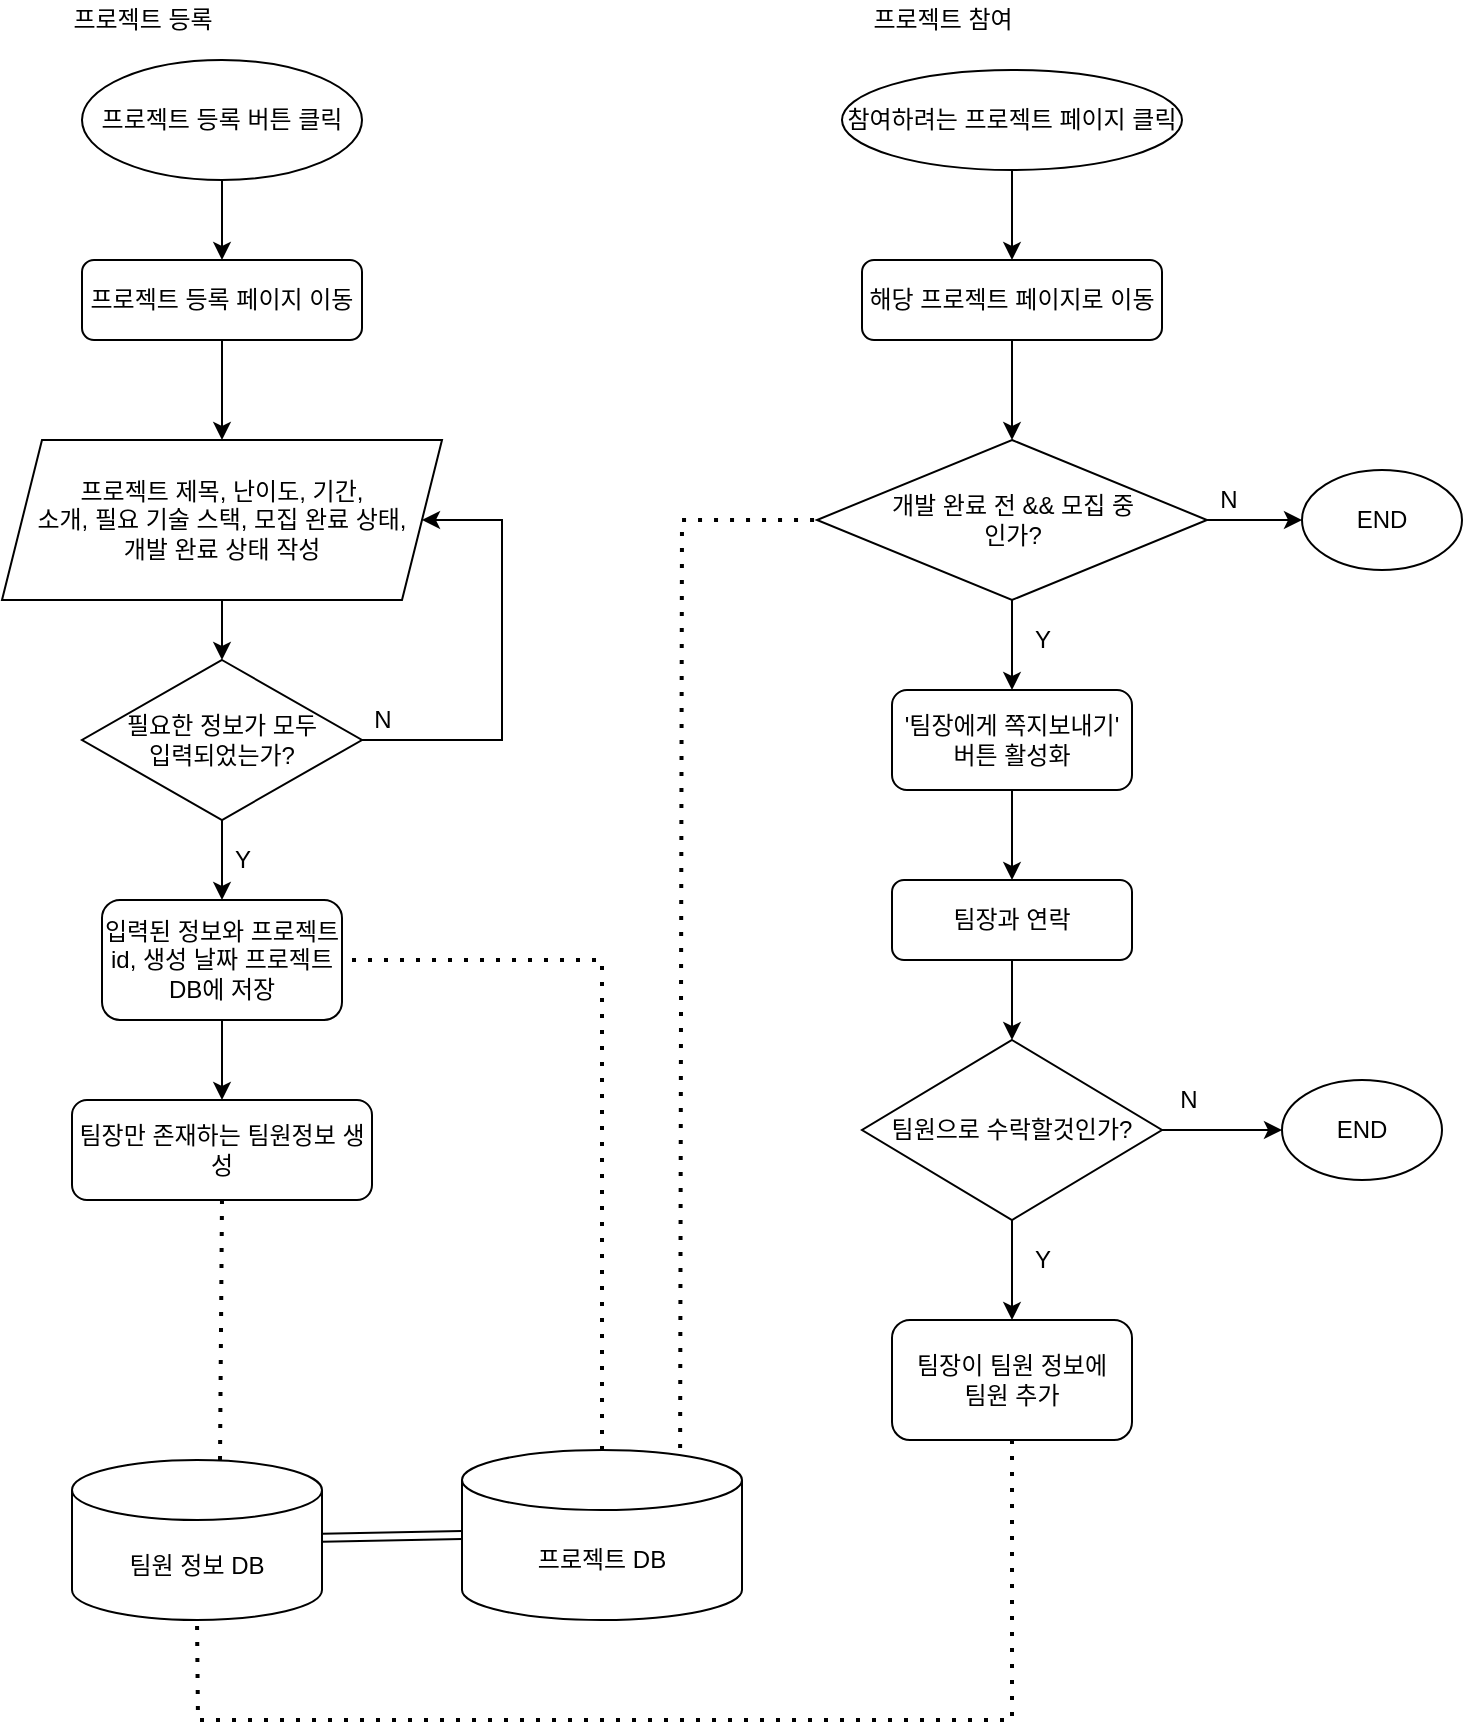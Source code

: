 <mxfile version="17.4.0" type="github">
  <diagram id="NlS-n2yb02kFfHmvvQMq" name="Page-1">
    <mxGraphModel dx="1880" dy="1003" grid="1" gridSize="10" guides="1" tooltips="1" connect="1" arrows="1" fold="1" page="1" pageScale="1" pageWidth="827" pageHeight="1169" math="0" shadow="0">
      <root>
        <mxCell id="0" />
        <mxCell id="1" parent="0" />
        <mxCell id="54CzNSjKrcdXfeyjSjph-16" style="edgeStyle=orthogonalEdgeStyle;rounded=0;orthogonalLoop=1;jettySize=auto;html=1;entryX=0.5;entryY=0;entryDx=0;entryDy=0;" parent="1" source="54CzNSjKrcdXfeyjSjph-11" target="54CzNSjKrcdXfeyjSjph-12" edge="1">
          <mxGeometry relative="1" as="geometry" />
        </mxCell>
        <mxCell id="54CzNSjKrcdXfeyjSjph-11" value="프로젝트 등록 버튼 클릭" style="ellipse;whiteSpace=wrap;html=1;" parent="1" vertex="1">
          <mxGeometry x="50" y="50" width="140" height="60" as="geometry" />
        </mxCell>
        <mxCell id="54CzNSjKrcdXfeyjSjph-17" style="edgeStyle=orthogonalEdgeStyle;rounded=0;orthogonalLoop=1;jettySize=auto;html=1;entryX=0.5;entryY=0;entryDx=0;entryDy=0;" parent="1" source="54CzNSjKrcdXfeyjSjph-12" target="54CzNSjKrcdXfeyjSjph-13" edge="1">
          <mxGeometry relative="1" as="geometry" />
        </mxCell>
        <mxCell id="54CzNSjKrcdXfeyjSjph-12" value="프로젝트 등록 페이지 이동" style="rounded=1;whiteSpace=wrap;html=1;" parent="1" vertex="1">
          <mxGeometry x="50" y="150" width="140" height="40" as="geometry" />
        </mxCell>
        <mxCell id="54CzNSjKrcdXfeyjSjph-18" style="edgeStyle=orthogonalEdgeStyle;rounded=0;orthogonalLoop=1;jettySize=auto;html=1;" parent="1" source="54CzNSjKrcdXfeyjSjph-13" target="54CzNSjKrcdXfeyjSjph-14" edge="1">
          <mxGeometry relative="1" as="geometry" />
        </mxCell>
        <mxCell id="54CzNSjKrcdXfeyjSjph-13" value="프로젝트 제목, 난이도, 기간, &lt;br&gt;소개, 필요 기술 스택, 모집 완료 상태, &lt;br&gt;개발 완료 상태 작성" style="shape=parallelogram;perimeter=parallelogramPerimeter;whiteSpace=wrap;html=1;fixedSize=1;" parent="1" vertex="1">
          <mxGeometry x="10" y="240" width="220" height="80" as="geometry" />
        </mxCell>
        <mxCell id="54CzNSjKrcdXfeyjSjph-19" style="edgeStyle=orthogonalEdgeStyle;rounded=0;orthogonalLoop=1;jettySize=auto;html=1;" parent="1" source="54CzNSjKrcdXfeyjSjph-14" target="54CzNSjKrcdXfeyjSjph-15" edge="1">
          <mxGeometry relative="1" as="geometry" />
        </mxCell>
        <mxCell id="54CzNSjKrcdXfeyjSjph-20" style="edgeStyle=orthogonalEdgeStyle;rounded=0;orthogonalLoop=1;jettySize=auto;html=1;entryX=1;entryY=0.5;entryDx=0;entryDy=0;" parent="1" source="54CzNSjKrcdXfeyjSjph-14" target="54CzNSjKrcdXfeyjSjph-13" edge="1">
          <mxGeometry relative="1" as="geometry">
            <Array as="points">
              <mxPoint x="260" y="390" />
              <mxPoint x="260" y="280" />
            </Array>
          </mxGeometry>
        </mxCell>
        <mxCell id="54CzNSjKrcdXfeyjSjph-14" value="필요한 정보가 모두 &lt;br&gt;입력되었는가?" style="rhombus;whiteSpace=wrap;html=1;" parent="1" vertex="1">
          <mxGeometry x="50" y="350" width="140" height="80" as="geometry" />
        </mxCell>
        <mxCell id="54CzNSjKrcdXfeyjSjph-50" style="edgeStyle=orthogonalEdgeStyle;rounded=0;orthogonalLoop=1;jettySize=auto;html=1;entryX=0.5;entryY=0;entryDx=0;entryDy=0;" parent="1" source="54CzNSjKrcdXfeyjSjph-15" target="54CzNSjKrcdXfeyjSjph-47" edge="1">
          <mxGeometry relative="1" as="geometry" />
        </mxCell>
        <mxCell id="54CzNSjKrcdXfeyjSjph-15" value="입력된 정보와 프로젝트 id, 생성 날짜 프로젝트 DB에 저장" style="rounded=1;whiteSpace=wrap;html=1;" parent="1" vertex="1">
          <mxGeometry x="60" y="470" width="120" height="60" as="geometry" />
        </mxCell>
        <mxCell id="54CzNSjKrcdXfeyjSjph-21" value="Y" style="text;html=1;align=center;verticalAlign=middle;resizable=0;points=[];autosize=1;strokeColor=none;fillColor=none;" parent="1" vertex="1">
          <mxGeometry x="120" y="440" width="20" height="20" as="geometry" />
        </mxCell>
        <mxCell id="54CzNSjKrcdXfeyjSjph-22" value="N" style="text;html=1;align=center;verticalAlign=middle;resizable=0;points=[];autosize=1;strokeColor=none;fillColor=none;" parent="1" vertex="1">
          <mxGeometry x="190" y="370" width="20" height="20" as="geometry" />
        </mxCell>
        <mxCell id="54CzNSjKrcdXfeyjSjph-32" style="edgeStyle=orthogonalEdgeStyle;rounded=0;orthogonalLoop=1;jettySize=auto;html=1;entryX=0.5;entryY=0;entryDx=0;entryDy=0;" parent="1" source="54CzNSjKrcdXfeyjSjph-23" target="54CzNSjKrcdXfeyjSjph-24" edge="1">
          <mxGeometry relative="1" as="geometry" />
        </mxCell>
        <mxCell id="54CzNSjKrcdXfeyjSjph-23" value="참여하려는 프로젝트 페이지 클릭" style="ellipse;whiteSpace=wrap;html=1;" parent="1" vertex="1">
          <mxGeometry x="430" y="55" width="170" height="50" as="geometry" />
        </mxCell>
        <mxCell id="54CzNSjKrcdXfeyjSjph-33" style="edgeStyle=orthogonalEdgeStyle;rounded=0;orthogonalLoop=1;jettySize=auto;html=1;entryX=0.5;entryY=0;entryDx=0;entryDy=0;" parent="1" source="54CzNSjKrcdXfeyjSjph-24" target="54CzNSjKrcdXfeyjSjph-26" edge="1">
          <mxGeometry relative="1" as="geometry" />
        </mxCell>
        <mxCell id="54CzNSjKrcdXfeyjSjph-24" value="해당 프로젝트 페이지로 이동" style="rounded=1;whiteSpace=wrap;html=1;" parent="1" vertex="1">
          <mxGeometry x="440" y="150" width="150" height="40" as="geometry" />
        </mxCell>
        <mxCell id="54CzNSjKrcdXfeyjSjph-34" style="edgeStyle=orthogonalEdgeStyle;rounded=0;orthogonalLoop=1;jettySize=auto;html=1;entryX=0.5;entryY=0;entryDx=0;entryDy=0;" parent="1" source="54CzNSjKrcdXfeyjSjph-26" target="54CzNSjKrcdXfeyjSjph-27" edge="1">
          <mxGeometry relative="1" as="geometry" />
        </mxCell>
        <mxCell id="54CzNSjKrcdXfeyjSjph-42" style="edgeStyle=orthogonalEdgeStyle;rounded=0;orthogonalLoop=1;jettySize=auto;html=1;entryX=0;entryY=0.5;entryDx=0;entryDy=0;" parent="1" source="54CzNSjKrcdXfeyjSjph-26" target="54CzNSjKrcdXfeyjSjph-40" edge="1">
          <mxGeometry relative="1" as="geometry" />
        </mxCell>
        <mxCell id="54CzNSjKrcdXfeyjSjph-26" value="개발 완료 전 &amp;amp;&amp;amp; 모집 중&lt;br&gt;인가?" style="rhombus;whiteSpace=wrap;html=1;" parent="1" vertex="1">
          <mxGeometry x="417.5" y="240" width="195" height="80" as="geometry" />
        </mxCell>
        <mxCell id="54CzNSjKrcdXfeyjSjph-35" style="edgeStyle=orthogonalEdgeStyle;rounded=0;orthogonalLoop=1;jettySize=auto;html=1;entryX=0.5;entryY=0;entryDx=0;entryDy=0;" parent="1" source="54CzNSjKrcdXfeyjSjph-27" target="54CzNSjKrcdXfeyjSjph-28" edge="1">
          <mxGeometry relative="1" as="geometry" />
        </mxCell>
        <mxCell id="54CzNSjKrcdXfeyjSjph-27" value="&#39;팀장에게 쪽지보내기&#39; &lt;br&gt;버튼 활성화" style="rounded=1;whiteSpace=wrap;html=1;" parent="1" vertex="1">
          <mxGeometry x="455" y="365" width="120" height="50" as="geometry" />
        </mxCell>
        <mxCell id="54CzNSjKrcdXfeyjSjph-36" style="edgeStyle=orthogonalEdgeStyle;rounded=0;orthogonalLoop=1;jettySize=auto;html=1;" parent="1" source="54CzNSjKrcdXfeyjSjph-28" target="54CzNSjKrcdXfeyjSjph-29" edge="1">
          <mxGeometry relative="1" as="geometry" />
        </mxCell>
        <mxCell id="54CzNSjKrcdXfeyjSjph-28" value="팀장과 연락" style="rounded=1;whiteSpace=wrap;html=1;" parent="1" vertex="1">
          <mxGeometry x="455" y="460" width="120" height="40" as="geometry" />
        </mxCell>
        <mxCell id="54CzNSjKrcdXfeyjSjph-37" style="edgeStyle=orthogonalEdgeStyle;rounded=0;orthogonalLoop=1;jettySize=auto;html=1;entryX=0.5;entryY=0;entryDx=0;entryDy=0;" parent="1" source="54CzNSjKrcdXfeyjSjph-29" target="54CzNSjKrcdXfeyjSjph-30" edge="1">
          <mxGeometry relative="1" as="geometry" />
        </mxCell>
        <mxCell id="54CzNSjKrcdXfeyjSjph-38" style="edgeStyle=orthogonalEdgeStyle;rounded=0;orthogonalLoop=1;jettySize=auto;html=1;entryX=0;entryY=0.5;entryDx=0;entryDy=0;" parent="1" source="54CzNSjKrcdXfeyjSjph-29" target="54CzNSjKrcdXfeyjSjph-31" edge="1">
          <mxGeometry relative="1" as="geometry" />
        </mxCell>
        <mxCell id="54CzNSjKrcdXfeyjSjph-29" value="팀원으로 수락할것인가?" style="rhombus;whiteSpace=wrap;html=1;" parent="1" vertex="1">
          <mxGeometry x="440" y="540" width="150" height="90" as="geometry" />
        </mxCell>
        <mxCell id="54CzNSjKrcdXfeyjSjph-30" value="팀장이 팀원 정보에&lt;br&gt;팀원 추가" style="rounded=1;whiteSpace=wrap;html=1;" parent="1" vertex="1">
          <mxGeometry x="455" y="680" width="120" height="60" as="geometry" />
        </mxCell>
        <mxCell id="54CzNSjKrcdXfeyjSjph-31" value="END" style="ellipse;whiteSpace=wrap;html=1;" parent="1" vertex="1">
          <mxGeometry x="650" y="560" width="80" height="50" as="geometry" />
        </mxCell>
        <mxCell id="54CzNSjKrcdXfeyjSjph-40" value="END" style="ellipse;whiteSpace=wrap;html=1;" parent="1" vertex="1">
          <mxGeometry x="660" y="255" width="80" height="50" as="geometry" />
        </mxCell>
        <mxCell id="54CzNSjKrcdXfeyjSjph-43" value="Y" style="text;html=1;align=center;verticalAlign=middle;resizable=0;points=[];autosize=1;strokeColor=none;fillColor=none;" parent="1" vertex="1">
          <mxGeometry x="520" y="330" width="20" height="20" as="geometry" />
        </mxCell>
        <mxCell id="54CzNSjKrcdXfeyjSjph-44" value="Y" style="text;html=1;align=center;verticalAlign=middle;resizable=0;points=[];autosize=1;strokeColor=none;fillColor=none;" parent="1" vertex="1">
          <mxGeometry x="520" y="640" width="20" height="20" as="geometry" />
        </mxCell>
        <mxCell id="54CzNSjKrcdXfeyjSjph-45" value="N" style="text;html=1;align=center;verticalAlign=middle;resizable=0;points=[];autosize=1;strokeColor=none;fillColor=none;" parent="1" vertex="1">
          <mxGeometry x="612.5" y="260" width="20" height="20" as="geometry" />
        </mxCell>
        <mxCell id="54CzNSjKrcdXfeyjSjph-46" value="N" style="text;html=1;align=center;verticalAlign=middle;resizable=0;points=[];autosize=1;strokeColor=none;fillColor=none;" parent="1" vertex="1">
          <mxGeometry x="592.5" y="560" width="20" height="20" as="geometry" />
        </mxCell>
        <mxCell id="54CzNSjKrcdXfeyjSjph-47" value="팀장만 존재하는 팀원정보 생성" style="rounded=1;whiteSpace=wrap;html=1;" parent="1" vertex="1">
          <mxGeometry x="45" y="570" width="150" height="50" as="geometry" />
        </mxCell>
        <mxCell id="54CzNSjKrcdXfeyjSjph-51" value="팀원 정보 DB" style="shape=cylinder3;whiteSpace=wrap;html=1;boundedLbl=1;backgroundOutline=1;size=15;" parent="1" vertex="1">
          <mxGeometry x="45" y="750" width="125" height="80" as="geometry" />
        </mxCell>
        <mxCell id="54CzNSjKrcdXfeyjSjph-52" value="프로젝트 DB" style="shape=cylinder3;whiteSpace=wrap;html=1;boundedLbl=1;backgroundOutline=1;size=15;" parent="1" vertex="1">
          <mxGeometry x="240" y="745" width="140" height="85" as="geometry" />
        </mxCell>
        <mxCell id="54CzNSjKrcdXfeyjSjph-53" value="" style="endArrow=none;dashed=1;html=1;dashPattern=1 3;strokeWidth=2;rounded=0;entryX=0.5;entryY=1;entryDx=0;entryDy=0;exitX=0.592;exitY=0;exitDx=0;exitDy=0;exitPerimeter=0;" parent="1" source="54CzNSjKrcdXfeyjSjph-51" target="54CzNSjKrcdXfeyjSjph-47" edge="1">
          <mxGeometry width="50" height="50" relative="1" as="geometry">
            <mxPoint x="120" y="740" as="sourcePoint" />
            <mxPoint x="150" y="650" as="targetPoint" />
          </mxGeometry>
        </mxCell>
        <mxCell id="54CzNSjKrcdXfeyjSjph-54" value="" style="endArrow=none;dashed=1;html=1;dashPattern=1 3;strokeWidth=2;rounded=0;exitX=0.5;exitY=0;exitDx=0;exitDy=0;exitPerimeter=0;entryX=1;entryY=0.5;entryDx=0;entryDy=0;" parent="1" source="54CzNSjKrcdXfeyjSjph-52" target="54CzNSjKrcdXfeyjSjph-15" edge="1">
          <mxGeometry width="50" height="50" relative="1" as="geometry">
            <mxPoint x="420" y="720" as="sourcePoint" />
            <mxPoint x="470" y="670" as="targetPoint" />
            <Array as="points">
              <mxPoint x="310" y="500" />
            </Array>
          </mxGeometry>
        </mxCell>
        <mxCell id="54CzNSjKrcdXfeyjSjph-55" value="" style="endArrow=none;dashed=1;html=1;dashPattern=1 3;strokeWidth=2;rounded=0;exitX=0.5;exitY=1;exitDx=0;exitDy=0;entryX=0.5;entryY=1;entryDx=0;entryDy=0;entryPerimeter=0;" parent="1" source="54CzNSjKrcdXfeyjSjph-30" target="54CzNSjKrcdXfeyjSjph-51" edge="1">
          <mxGeometry width="50" height="50" relative="1" as="geometry">
            <mxPoint x="420" y="720" as="sourcePoint" />
            <mxPoint x="470" y="670" as="targetPoint" />
            <Array as="points">
              <mxPoint x="515" y="880" />
              <mxPoint x="108" y="880" />
            </Array>
          </mxGeometry>
        </mxCell>
        <mxCell id="54CzNSjKrcdXfeyjSjph-56" value="" style="endArrow=none;dashed=1;html=1;dashPattern=1 3;strokeWidth=2;rounded=0;exitX=0.779;exitY=-0.012;exitDx=0;exitDy=0;exitPerimeter=0;entryX=0;entryY=0.5;entryDx=0;entryDy=0;" parent="1" source="54CzNSjKrcdXfeyjSjph-52" target="54CzNSjKrcdXfeyjSjph-26" edge="1">
          <mxGeometry width="50" height="50" relative="1" as="geometry">
            <mxPoint x="420" y="580" as="sourcePoint" />
            <mxPoint x="470" y="530" as="targetPoint" />
            <Array as="points">
              <mxPoint x="350" y="280" />
            </Array>
          </mxGeometry>
        </mxCell>
        <mxCell id="54CzNSjKrcdXfeyjSjph-57" value="" style="shape=link;html=1;rounded=0;entryX=0;entryY=0.5;entryDx=0;entryDy=0;entryPerimeter=0;" parent="1" source="54CzNSjKrcdXfeyjSjph-51" target="54CzNSjKrcdXfeyjSjph-52" edge="1">
          <mxGeometry width="100" relative="1" as="geometry">
            <mxPoint x="170" y="800" as="sourcePoint" />
            <mxPoint x="240" y="800" as="targetPoint" />
          </mxGeometry>
        </mxCell>
        <mxCell id="WiztXRMFDuCrWzAfiVb9-1" value="프로젝트 등록" style="text;html=1;align=center;verticalAlign=middle;resizable=0;points=[];autosize=1;strokeColor=none;fillColor=none;" vertex="1" parent="1">
          <mxGeometry x="40" y="20" width="80" height="20" as="geometry" />
        </mxCell>
        <mxCell id="WiztXRMFDuCrWzAfiVb9-3" value="프로젝트 참여" style="text;html=1;align=center;verticalAlign=middle;resizable=0;points=[];autosize=1;strokeColor=none;fillColor=none;" vertex="1" parent="1">
          <mxGeometry x="440" y="20" width="80" height="20" as="geometry" />
        </mxCell>
      </root>
    </mxGraphModel>
  </diagram>
</mxfile>
